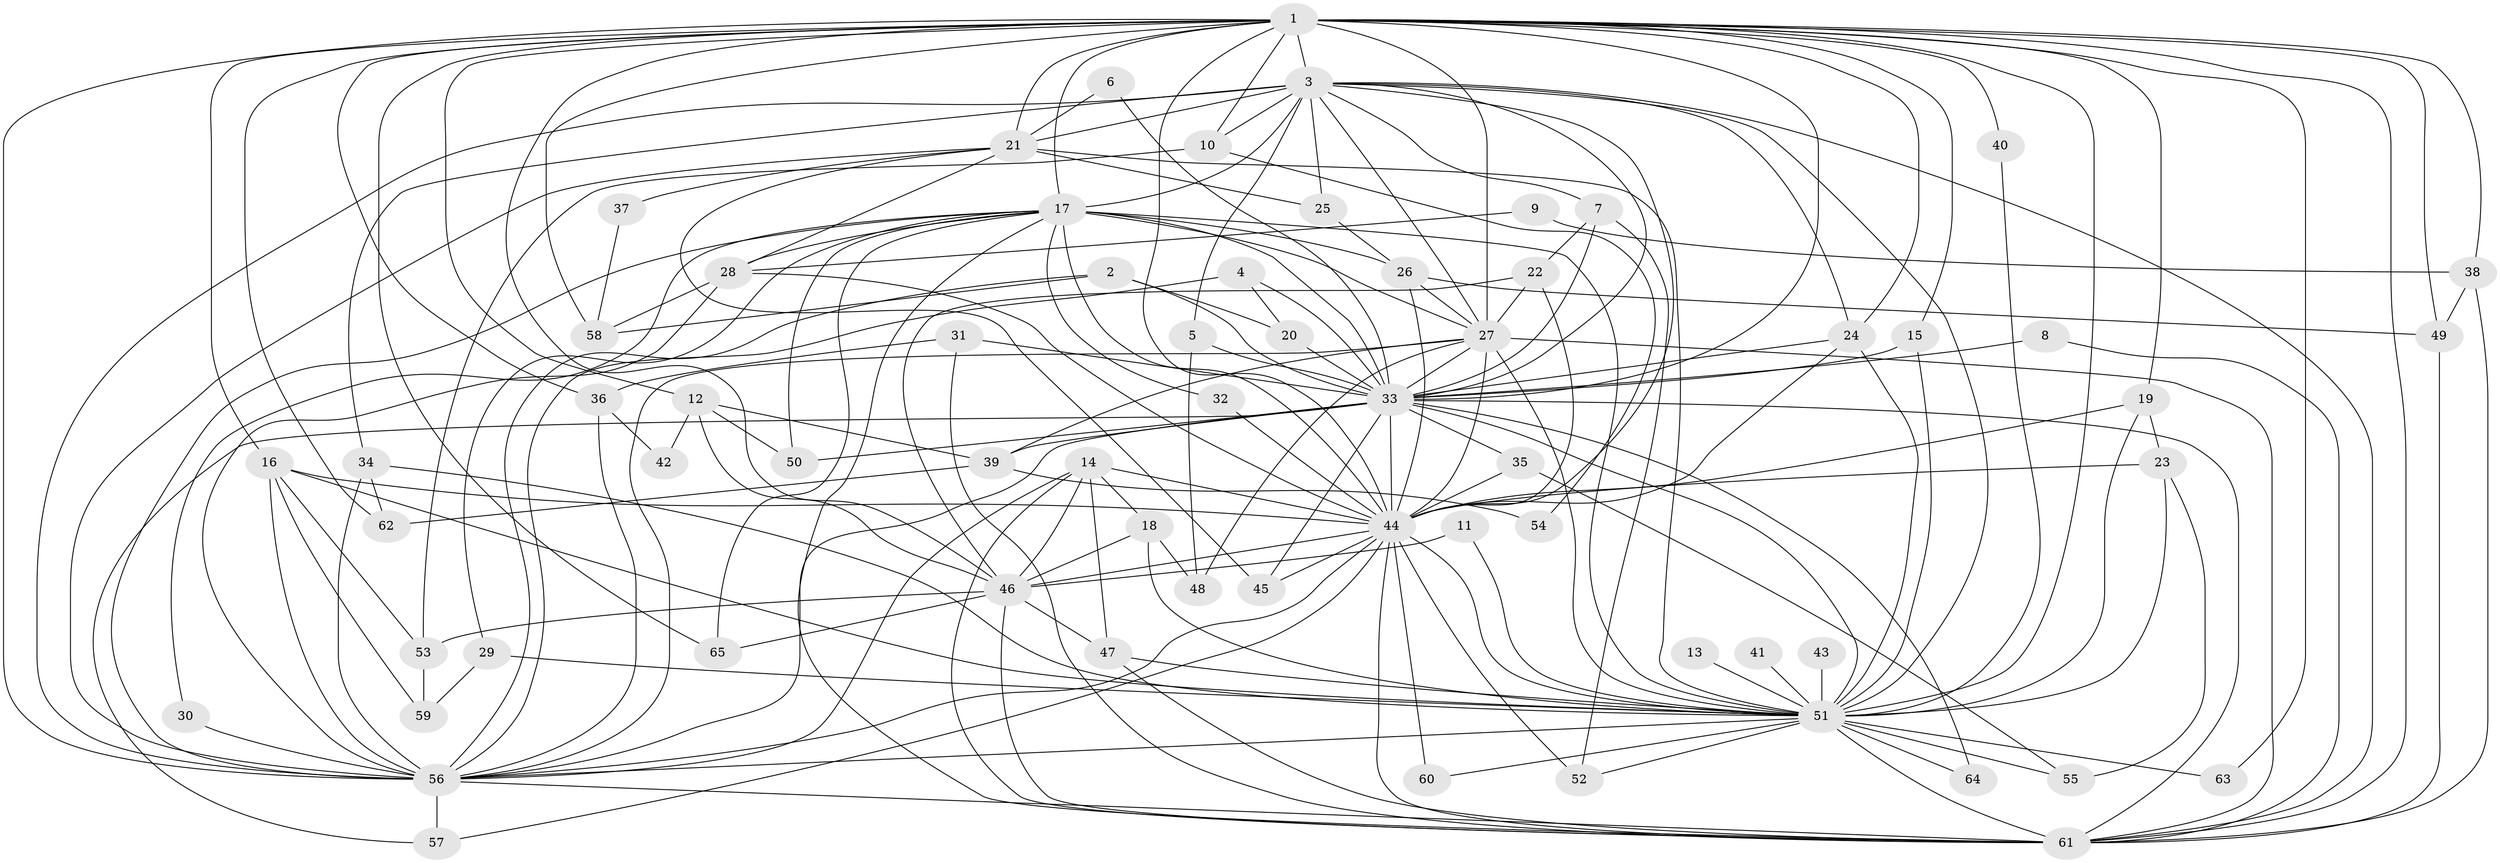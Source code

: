 // original degree distribution, {34: 0.007751937984496124, 18: 0.023255813953488372, 28: 0.007751937984496124, 26: 0.007751937984496124, 22: 0.007751937984496124, 29: 0.007751937984496124, 23: 0.007751937984496124, 16: 0.007751937984496124, 11: 0.007751937984496124, 4: 0.10077519379844961, 3: 0.24031007751937986, 5: 0.03875968992248062, 2: 0.5116279069767442, 6: 0.015503875968992248, 9: 0.007751937984496124}
// Generated by graph-tools (version 1.1) at 2025/01/03/09/25 03:01:19]
// undirected, 65 vertices, 184 edges
graph export_dot {
graph [start="1"]
  node [color=gray90,style=filled];
  1;
  2;
  3;
  4;
  5;
  6;
  7;
  8;
  9;
  10;
  11;
  12;
  13;
  14;
  15;
  16;
  17;
  18;
  19;
  20;
  21;
  22;
  23;
  24;
  25;
  26;
  27;
  28;
  29;
  30;
  31;
  32;
  33;
  34;
  35;
  36;
  37;
  38;
  39;
  40;
  41;
  42;
  43;
  44;
  45;
  46;
  47;
  48;
  49;
  50;
  51;
  52;
  53;
  54;
  55;
  56;
  57;
  58;
  59;
  60;
  61;
  62;
  63;
  64;
  65;
  1 -- 3 [weight=2.0];
  1 -- 10 [weight=2.0];
  1 -- 12 [weight=1.0];
  1 -- 15 [weight=1.0];
  1 -- 16 [weight=1.0];
  1 -- 17 [weight=3.0];
  1 -- 19 [weight=1.0];
  1 -- 21 [weight=1.0];
  1 -- 24 [weight=1.0];
  1 -- 27 [weight=2.0];
  1 -- 33 [weight=3.0];
  1 -- 36 [weight=1.0];
  1 -- 38 [weight=2.0];
  1 -- 40 [weight=1.0];
  1 -- 44 [weight=4.0];
  1 -- 46 [weight=1.0];
  1 -- 49 [weight=1.0];
  1 -- 51 [weight=4.0];
  1 -- 56 [weight=3.0];
  1 -- 58 [weight=2.0];
  1 -- 61 [weight=2.0];
  1 -- 62 [weight=1.0];
  1 -- 63 [weight=1.0];
  1 -- 65 [weight=1.0];
  2 -- 20 [weight=1.0];
  2 -- 33 [weight=1.0];
  2 -- 56 [weight=1.0];
  2 -- 58 [weight=1.0];
  3 -- 5 [weight=1.0];
  3 -- 7 [weight=1.0];
  3 -- 10 [weight=1.0];
  3 -- 17 [weight=1.0];
  3 -- 21 [weight=2.0];
  3 -- 24 [weight=1.0];
  3 -- 25 [weight=1.0];
  3 -- 27 [weight=1.0];
  3 -- 33 [weight=1.0];
  3 -- 34 [weight=1.0];
  3 -- 44 [weight=2.0];
  3 -- 51 [weight=1.0];
  3 -- 56 [weight=1.0];
  3 -- 61 [weight=1.0];
  4 -- 20 [weight=1.0];
  4 -- 33 [weight=1.0];
  4 -- 56 [weight=1.0];
  5 -- 33 [weight=1.0];
  5 -- 48 [weight=1.0];
  6 -- 21 [weight=1.0];
  6 -- 33 [weight=1.0];
  7 -- 22 [weight=1.0];
  7 -- 33 [weight=1.0];
  7 -- 52 [weight=1.0];
  8 -- 33 [weight=1.0];
  8 -- 61 [weight=1.0];
  9 -- 28 [weight=1.0];
  9 -- 38 [weight=1.0];
  10 -- 53 [weight=1.0];
  10 -- 54 [weight=1.0];
  11 -- 46 [weight=1.0];
  11 -- 51 [weight=1.0];
  12 -- 39 [weight=1.0];
  12 -- 42 [weight=1.0];
  12 -- 46 [weight=1.0];
  12 -- 50 [weight=1.0];
  13 -- 51 [weight=1.0];
  14 -- 18 [weight=1.0];
  14 -- 44 [weight=1.0];
  14 -- 46 [weight=1.0];
  14 -- 47 [weight=1.0];
  14 -- 56 [weight=1.0];
  14 -- 61 [weight=1.0];
  15 -- 33 [weight=1.0];
  15 -- 51 [weight=1.0];
  16 -- 44 [weight=1.0];
  16 -- 51 [weight=1.0];
  16 -- 53 [weight=1.0];
  16 -- 56 [weight=1.0];
  16 -- 59 [weight=1.0];
  17 -- 26 [weight=1.0];
  17 -- 27 [weight=2.0];
  17 -- 28 [weight=1.0];
  17 -- 29 [weight=1.0];
  17 -- 30 [weight=1.0];
  17 -- 32 [weight=1.0];
  17 -- 33 [weight=2.0];
  17 -- 44 [weight=1.0];
  17 -- 50 [weight=1.0];
  17 -- 51 [weight=1.0];
  17 -- 56 [weight=2.0];
  17 -- 61 [weight=1.0];
  17 -- 65 [weight=1.0];
  18 -- 46 [weight=1.0];
  18 -- 48 [weight=1.0];
  18 -- 51 [weight=1.0];
  19 -- 23 [weight=1.0];
  19 -- 44 [weight=1.0];
  19 -- 51 [weight=1.0];
  20 -- 33 [weight=1.0];
  21 -- 25 [weight=1.0];
  21 -- 28 [weight=1.0];
  21 -- 37 [weight=1.0];
  21 -- 45 [weight=1.0];
  21 -- 51 [weight=1.0];
  21 -- 56 [weight=1.0];
  22 -- 27 [weight=1.0];
  22 -- 44 [weight=1.0];
  22 -- 46 [weight=1.0];
  23 -- 44 [weight=1.0];
  23 -- 51 [weight=1.0];
  23 -- 55 [weight=1.0];
  24 -- 33 [weight=1.0];
  24 -- 44 [weight=1.0];
  24 -- 51 [weight=1.0];
  25 -- 26 [weight=1.0];
  26 -- 27 [weight=1.0];
  26 -- 44 [weight=1.0];
  26 -- 49 [weight=1.0];
  27 -- 33 [weight=1.0];
  27 -- 39 [weight=1.0];
  27 -- 44 [weight=1.0];
  27 -- 48 [weight=1.0];
  27 -- 51 [weight=1.0];
  27 -- 56 [weight=2.0];
  27 -- 61 [weight=2.0];
  28 -- 44 [weight=1.0];
  28 -- 56 [weight=1.0];
  28 -- 58 [weight=1.0];
  29 -- 51 [weight=1.0];
  29 -- 59 [weight=1.0];
  30 -- 56 [weight=1.0];
  31 -- 33 [weight=1.0];
  31 -- 36 [weight=1.0];
  31 -- 61 [weight=1.0];
  32 -- 44 [weight=1.0];
  33 -- 35 [weight=2.0];
  33 -- 39 [weight=1.0];
  33 -- 44 [weight=1.0];
  33 -- 45 [weight=1.0];
  33 -- 50 [weight=1.0];
  33 -- 51 [weight=1.0];
  33 -- 56 [weight=1.0];
  33 -- 57 [weight=1.0];
  33 -- 61 [weight=1.0];
  33 -- 64 [weight=1.0];
  34 -- 51 [weight=1.0];
  34 -- 56 [weight=1.0];
  34 -- 62 [weight=1.0];
  35 -- 44 [weight=1.0];
  35 -- 55 [weight=1.0];
  36 -- 42 [weight=1.0];
  36 -- 56 [weight=1.0];
  37 -- 58 [weight=1.0];
  38 -- 49 [weight=1.0];
  38 -- 61 [weight=1.0];
  39 -- 54 [weight=1.0];
  39 -- 62 [weight=1.0];
  40 -- 51 [weight=1.0];
  41 -- 51 [weight=1.0];
  43 -- 51 [weight=1.0];
  44 -- 45 [weight=1.0];
  44 -- 46 [weight=1.0];
  44 -- 51 [weight=1.0];
  44 -- 52 [weight=1.0];
  44 -- 56 [weight=1.0];
  44 -- 57 [weight=1.0];
  44 -- 60 [weight=2.0];
  44 -- 61 [weight=1.0];
  46 -- 47 [weight=1.0];
  46 -- 53 [weight=1.0];
  46 -- 61 [weight=1.0];
  46 -- 65 [weight=1.0];
  47 -- 51 [weight=1.0];
  47 -- 61 [weight=1.0];
  49 -- 61 [weight=1.0];
  51 -- 52 [weight=1.0];
  51 -- 55 [weight=1.0];
  51 -- 56 [weight=1.0];
  51 -- 60 [weight=1.0];
  51 -- 61 [weight=1.0];
  51 -- 63 [weight=1.0];
  51 -- 64 [weight=1.0];
  53 -- 59 [weight=1.0];
  56 -- 57 [weight=1.0];
  56 -- 61 [weight=2.0];
}
